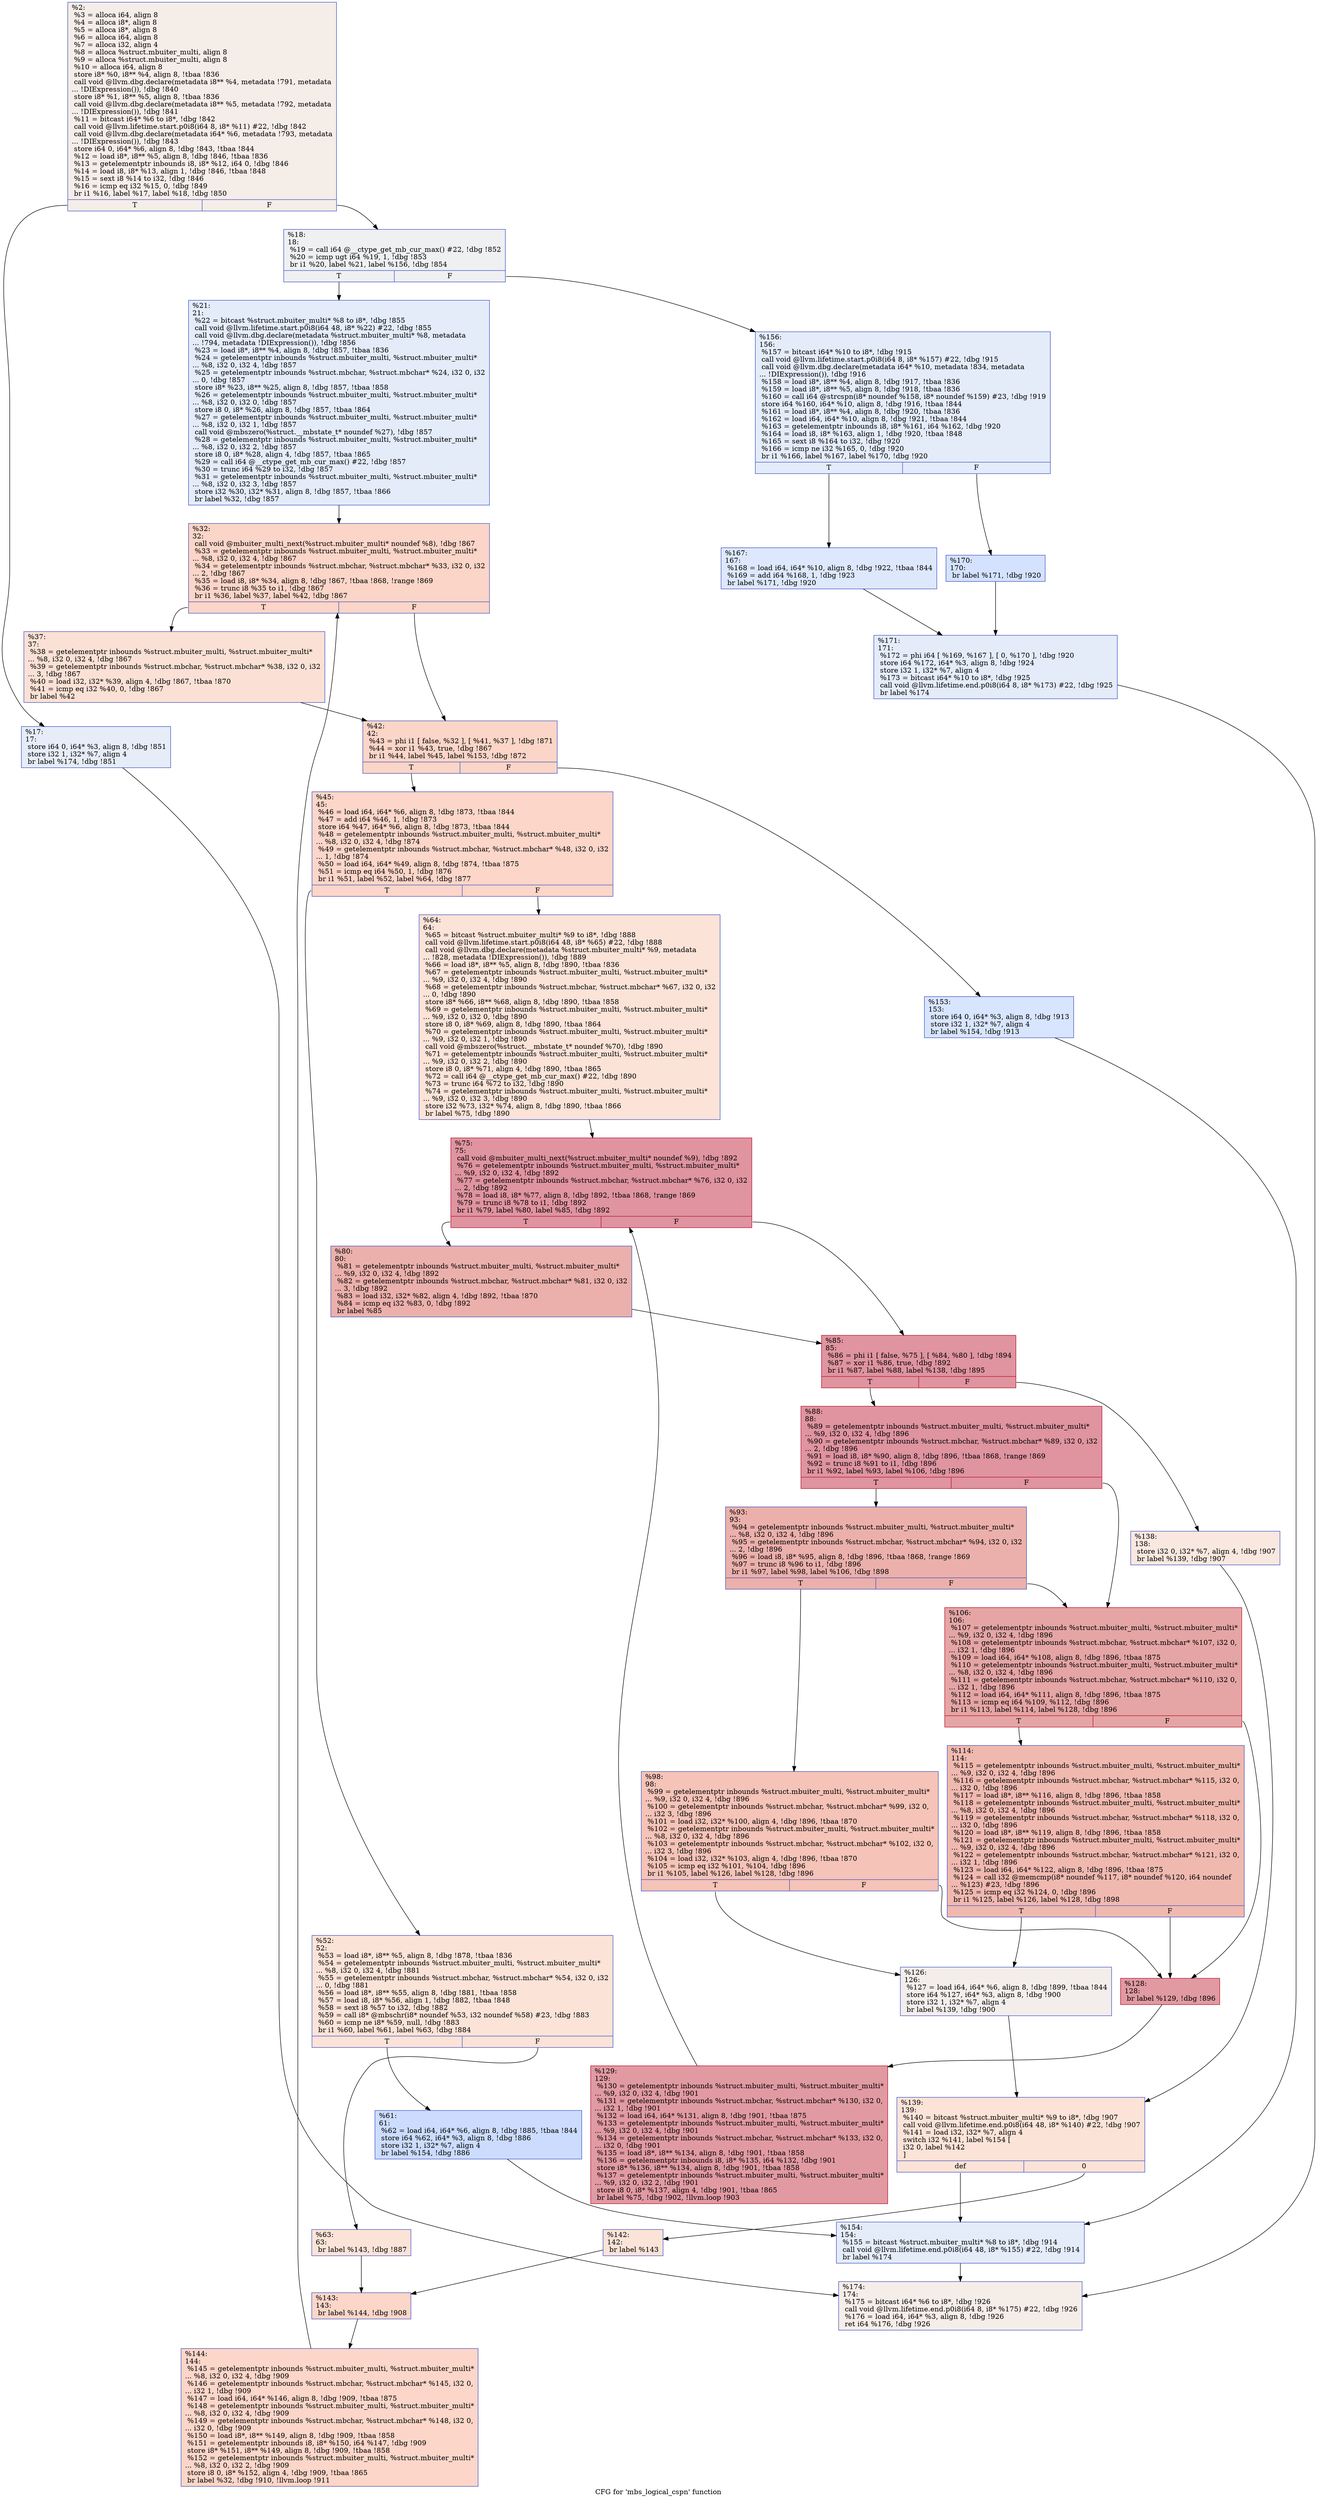 digraph "CFG for 'mbs_logical_cspn' function" {
	label="CFG for 'mbs_logical_cspn' function";

	Node0x2538650 [shape=record,color="#3d50c3ff", style=filled, fillcolor="#e8d6cc70",label="{%2:\l  %3 = alloca i64, align 8\l  %4 = alloca i8*, align 8\l  %5 = alloca i8*, align 8\l  %6 = alloca i64, align 8\l  %7 = alloca i32, align 4\l  %8 = alloca %struct.mbuiter_multi, align 8\l  %9 = alloca %struct.mbuiter_multi, align 8\l  %10 = alloca i64, align 8\l  store i8* %0, i8** %4, align 8, !tbaa !836\l  call void @llvm.dbg.declare(metadata i8** %4, metadata !791, metadata\l... !DIExpression()), !dbg !840\l  store i8* %1, i8** %5, align 8, !tbaa !836\l  call void @llvm.dbg.declare(metadata i8** %5, metadata !792, metadata\l... !DIExpression()), !dbg !841\l  %11 = bitcast i64* %6 to i8*, !dbg !842\l  call void @llvm.lifetime.start.p0i8(i64 8, i8* %11) #22, !dbg !842\l  call void @llvm.dbg.declare(metadata i64* %6, metadata !793, metadata\l... !DIExpression()), !dbg !843\l  store i64 0, i64* %6, align 8, !dbg !843, !tbaa !844\l  %12 = load i8*, i8** %5, align 8, !dbg !846, !tbaa !836\l  %13 = getelementptr inbounds i8, i8* %12, i64 0, !dbg !846\l  %14 = load i8, i8* %13, align 1, !dbg !846, !tbaa !848\l  %15 = sext i8 %14 to i32, !dbg !846\l  %16 = icmp eq i32 %15, 0, !dbg !849\l  br i1 %16, label %17, label %18, !dbg !850\l|{<s0>T|<s1>F}}"];
	Node0x2538650:s0 -> Node0x25387c0;
	Node0x2538650:s1 -> Node0x2538810;
	Node0x25387c0 [shape=record,color="#3d50c3ff", style=filled, fillcolor="#c7d7f070",label="{%17:\l17:                                               \l  store i64 0, i64* %3, align 8, !dbg !851\l  store i32 1, i32* %7, align 4\l  br label %174, !dbg !851\l}"];
	Node0x25387c0 -> Node0x2539210;
	Node0x2538810 [shape=record,color="#3d50c3ff", style=filled, fillcolor="#d9dce170",label="{%18:\l18:                                               \l  %19 = call i64 @__ctype_get_mb_cur_max() #22, !dbg !852\l  %20 = icmp ugt i64 %19, 1, !dbg !853\l  br i1 %20, label %21, label %156, !dbg !854\l|{<s0>T|<s1>F}}"];
	Node0x2538810:s0 -> Node0x2538860;
	Node0x2538810:s1 -> Node0x25390d0;
	Node0x2538860 [shape=record,color="#3d50c3ff", style=filled, fillcolor="#c1d4f470",label="{%21:\l21:                                               \l  %22 = bitcast %struct.mbuiter_multi* %8 to i8*, !dbg !855\l  call void @llvm.lifetime.start.p0i8(i64 48, i8* %22) #22, !dbg !855\l  call void @llvm.dbg.declare(metadata %struct.mbuiter_multi* %8, metadata\l... !794, metadata !DIExpression()), !dbg !856\l  %23 = load i8*, i8** %4, align 8, !dbg !857, !tbaa !836\l  %24 = getelementptr inbounds %struct.mbuiter_multi, %struct.mbuiter_multi*\l... %8, i32 0, i32 4, !dbg !857\l  %25 = getelementptr inbounds %struct.mbchar, %struct.mbchar* %24, i32 0, i32\l... 0, !dbg !857\l  store i8* %23, i8** %25, align 8, !dbg !857, !tbaa !858\l  %26 = getelementptr inbounds %struct.mbuiter_multi, %struct.mbuiter_multi*\l... %8, i32 0, i32 0, !dbg !857\l  store i8 0, i8* %26, align 8, !dbg !857, !tbaa !864\l  %27 = getelementptr inbounds %struct.mbuiter_multi, %struct.mbuiter_multi*\l... %8, i32 0, i32 1, !dbg !857\l  call void @mbszero(%struct.__mbstate_t* noundef %27), !dbg !857\l  %28 = getelementptr inbounds %struct.mbuiter_multi, %struct.mbuiter_multi*\l... %8, i32 0, i32 2, !dbg !857\l  store i8 0, i8* %28, align 4, !dbg !857, !tbaa !865\l  %29 = call i64 @__ctype_get_mb_cur_max() #22, !dbg !857\l  %30 = trunc i64 %29 to i32, !dbg !857\l  %31 = getelementptr inbounds %struct.mbuiter_multi, %struct.mbuiter_multi*\l... %8, i32 0, i32 3, !dbg !857\l  store i32 %30, i32* %31, align 8, !dbg !857, !tbaa !866\l  br label %32, !dbg !857\l}"];
	Node0x2538860 -> Node0x25388b0;
	Node0x25388b0 [shape=record,color="#3d50c3ff", style=filled, fillcolor="#f5a08170",label="{%32:\l32:                                               \l  call void @mbuiter_multi_next(%struct.mbuiter_multi* noundef %8), !dbg !867\l  %33 = getelementptr inbounds %struct.mbuiter_multi, %struct.mbuiter_multi*\l... %8, i32 0, i32 4, !dbg !867\l  %34 = getelementptr inbounds %struct.mbchar, %struct.mbchar* %33, i32 0, i32\l... 2, !dbg !867\l  %35 = load i8, i8* %34, align 8, !dbg !867, !tbaa !868, !range !869\l  %36 = trunc i8 %35 to i1, !dbg !867\l  br i1 %36, label %37, label %42, !dbg !867\l|{<s0>T|<s1>F}}"];
	Node0x25388b0:s0 -> Node0x2538900;
	Node0x25388b0:s1 -> Node0x2538950;
	Node0x2538900 [shape=record,color="#3d50c3ff", style=filled, fillcolor="#f7bca170",label="{%37:\l37:                                               \l  %38 = getelementptr inbounds %struct.mbuiter_multi, %struct.mbuiter_multi*\l... %8, i32 0, i32 4, !dbg !867\l  %39 = getelementptr inbounds %struct.mbchar, %struct.mbchar* %38, i32 0, i32\l... 3, !dbg !867\l  %40 = load i32, i32* %39, align 4, !dbg !867, !tbaa !870\l  %41 = icmp eq i32 %40, 0, !dbg !867\l  br label %42\l}"];
	Node0x2538900 -> Node0x2538950;
	Node0x2538950 [shape=record,color="#3d50c3ff", style=filled, fillcolor="#f5a08170",label="{%42:\l42:                                               \l  %43 = phi i1 [ false, %32 ], [ %41, %37 ], !dbg !871\l  %44 = xor i1 %43, true, !dbg !867\l  br i1 %44, label %45, label %153, !dbg !872\l|{<s0>T|<s1>F}}"];
	Node0x2538950:s0 -> Node0x25389a0;
	Node0x2538950:s1 -> Node0x2539030;
	Node0x25389a0 [shape=record,color="#3d50c3ff", style=filled, fillcolor="#f6a38570",label="{%45:\l45:                                               \l  %46 = load i64, i64* %6, align 8, !dbg !873, !tbaa !844\l  %47 = add i64 %46, 1, !dbg !873\l  store i64 %47, i64* %6, align 8, !dbg !873, !tbaa !844\l  %48 = getelementptr inbounds %struct.mbuiter_multi, %struct.mbuiter_multi*\l... %8, i32 0, i32 4, !dbg !874\l  %49 = getelementptr inbounds %struct.mbchar, %struct.mbchar* %48, i32 0, i32\l... 1, !dbg !874\l  %50 = load i64, i64* %49, align 8, !dbg !874, !tbaa !875\l  %51 = icmp eq i64 %50, 1, !dbg !876\l  br i1 %51, label %52, label %64, !dbg !877\l|{<s0>T|<s1>F}}"];
	Node0x25389a0:s0 -> Node0x25389f0;
	Node0x25389a0:s1 -> Node0x2538ae0;
	Node0x25389f0 [shape=record,color="#3d50c3ff", style=filled, fillcolor="#f6bfa670",label="{%52:\l52:                                               \l  %53 = load i8*, i8** %5, align 8, !dbg !878, !tbaa !836\l  %54 = getelementptr inbounds %struct.mbuiter_multi, %struct.mbuiter_multi*\l... %8, i32 0, i32 4, !dbg !881\l  %55 = getelementptr inbounds %struct.mbchar, %struct.mbchar* %54, i32 0, i32\l... 0, !dbg !881\l  %56 = load i8*, i8** %55, align 8, !dbg !881, !tbaa !858\l  %57 = load i8, i8* %56, align 1, !dbg !882, !tbaa !848\l  %58 = sext i8 %57 to i32, !dbg !882\l  %59 = call i8* @mbschr(i8* noundef %53, i32 noundef %58) #23, !dbg !883\l  %60 = icmp ne i8* %59, null, !dbg !883\l  br i1 %60, label %61, label %63, !dbg !884\l|{<s0>T|<s1>F}}"];
	Node0x25389f0:s0 -> Node0x2538a40;
	Node0x25389f0:s1 -> Node0x2538a90;
	Node0x2538a40 [shape=record,color="#3d50c3ff", style=filled, fillcolor="#8caffe70",label="{%61:\l61:                                               \l  %62 = load i64, i64* %6, align 8, !dbg !885, !tbaa !844\l  store i64 %62, i64* %3, align 8, !dbg !886\l  store i32 1, i32* %7, align 4\l  br label %154, !dbg !886\l}"];
	Node0x2538a40 -> Node0x2539080;
	Node0x2538a90 [shape=record,color="#3d50c3ff", style=filled, fillcolor="#f6bfa670",label="{%63:\l63:                                               \l  br label %143, !dbg !887\l}"];
	Node0x2538a90 -> Node0x2538f90;
	Node0x2538ae0 [shape=record,color="#3d50c3ff", style=filled, fillcolor="#f6bfa670",label="{%64:\l64:                                               \l  %65 = bitcast %struct.mbuiter_multi* %9 to i8*, !dbg !888\l  call void @llvm.lifetime.start.p0i8(i64 48, i8* %65) #22, !dbg !888\l  call void @llvm.dbg.declare(metadata %struct.mbuiter_multi* %9, metadata\l... !828, metadata !DIExpression()), !dbg !889\l  %66 = load i8*, i8** %5, align 8, !dbg !890, !tbaa !836\l  %67 = getelementptr inbounds %struct.mbuiter_multi, %struct.mbuiter_multi*\l... %9, i32 0, i32 4, !dbg !890\l  %68 = getelementptr inbounds %struct.mbchar, %struct.mbchar* %67, i32 0, i32\l... 0, !dbg !890\l  store i8* %66, i8** %68, align 8, !dbg !890, !tbaa !858\l  %69 = getelementptr inbounds %struct.mbuiter_multi, %struct.mbuiter_multi*\l... %9, i32 0, i32 0, !dbg !890\l  store i8 0, i8* %69, align 8, !dbg !890, !tbaa !864\l  %70 = getelementptr inbounds %struct.mbuiter_multi, %struct.mbuiter_multi*\l... %9, i32 0, i32 1, !dbg !890\l  call void @mbszero(%struct.__mbstate_t* noundef %70), !dbg !890\l  %71 = getelementptr inbounds %struct.mbuiter_multi, %struct.mbuiter_multi*\l... %9, i32 0, i32 2, !dbg !890\l  store i8 0, i8* %71, align 4, !dbg !890, !tbaa !865\l  %72 = call i64 @__ctype_get_mb_cur_max() #22, !dbg !890\l  %73 = trunc i64 %72 to i32, !dbg !890\l  %74 = getelementptr inbounds %struct.mbuiter_multi, %struct.mbuiter_multi*\l... %9, i32 0, i32 3, !dbg !890\l  store i32 %73, i32* %74, align 8, !dbg !890, !tbaa !866\l  br label %75, !dbg !890\l}"];
	Node0x2538ae0 -> Node0x2538b30;
	Node0x2538b30 [shape=record,color="#b70d28ff", style=filled, fillcolor="#b70d2870",label="{%75:\l75:                                               \l  call void @mbuiter_multi_next(%struct.mbuiter_multi* noundef %9), !dbg !892\l  %76 = getelementptr inbounds %struct.mbuiter_multi, %struct.mbuiter_multi*\l... %9, i32 0, i32 4, !dbg !892\l  %77 = getelementptr inbounds %struct.mbchar, %struct.mbchar* %76, i32 0, i32\l... 2, !dbg !892\l  %78 = load i8, i8* %77, align 8, !dbg !892, !tbaa !868, !range !869\l  %79 = trunc i8 %78 to i1, !dbg !892\l  br i1 %79, label %80, label %85, !dbg !892\l|{<s0>T|<s1>F}}"];
	Node0x2538b30:s0 -> Node0x2538b80;
	Node0x2538b30:s1 -> Node0x2538bd0;
	Node0x2538b80 [shape=record,color="#3d50c3ff", style=filled, fillcolor="#d24b4070",label="{%80:\l80:                                               \l  %81 = getelementptr inbounds %struct.mbuiter_multi, %struct.mbuiter_multi*\l... %9, i32 0, i32 4, !dbg !892\l  %82 = getelementptr inbounds %struct.mbchar, %struct.mbchar* %81, i32 0, i32\l... 3, !dbg !892\l  %83 = load i32, i32* %82, align 4, !dbg !892, !tbaa !870\l  %84 = icmp eq i32 %83, 0, !dbg !892\l  br label %85\l}"];
	Node0x2538b80 -> Node0x2538bd0;
	Node0x2538bd0 [shape=record,color="#b70d28ff", style=filled, fillcolor="#b70d2870",label="{%85:\l85:                                               \l  %86 = phi i1 [ false, %75 ], [ %84, %80 ], !dbg !894\l  %87 = xor i1 %86, true, !dbg !892\l  br i1 %87, label %88, label %138, !dbg !895\l|{<s0>T|<s1>F}}"];
	Node0x2538bd0:s0 -> Node0x2538c20;
	Node0x2538bd0:s1 -> Node0x2538ea0;
	Node0x2538c20 [shape=record,color="#b70d28ff", style=filled, fillcolor="#b70d2870",label="{%88:\l88:                                               \l  %89 = getelementptr inbounds %struct.mbuiter_multi, %struct.mbuiter_multi*\l... %9, i32 0, i32 4, !dbg !896\l  %90 = getelementptr inbounds %struct.mbchar, %struct.mbchar* %89, i32 0, i32\l... 2, !dbg !896\l  %91 = load i8, i8* %90, align 8, !dbg !896, !tbaa !868, !range !869\l  %92 = trunc i8 %91 to i1, !dbg !896\l  br i1 %92, label %93, label %106, !dbg !896\l|{<s0>T|<s1>F}}"];
	Node0x2538c20:s0 -> Node0x2538c70;
	Node0x2538c20:s1 -> Node0x2538d10;
	Node0x2538c70 [shape=record,color="#3d50c3ff", style=filled, fillcolor="#d24b4070",label="{%93:\l93:                                               \l  %94 = getelementptr inbounds %struct.mbuiter_multi, %struct.mbuiter_multi*\l... %8, i32 0, i32 4, !dbg !896\l  %95 = getelementptr inbounds %struct.mbchar, %struct.mbchar* %94, i32 0, i32\l... 2, !dbg !896\l  %96 = load i8, i8* %95, align 8, !dbg !896, !tbaa !868, !range !869\l  %97 = trunc i8 %96 to i1, !dbg !896\l  br i1 %97, label %98, label %106, !dbg !898\l|{<s0>T|<s1>F}}"];
	Node0x2538c70:s0 -> Node0x2538cc0;
	Node0x2538c70:s1 -> Node0x2538d10;
	Node0x2538cc0 [shape=record,color="#3d50c3ff", style=filled, fillcolor="#e8765c70",label="{%98:\l98:                                               \l  %99 = getelementptr inbounds %struct.mbuiter_multi, %struct.mbuiter_multi*\l... %9, i32 0, i32 4, !dbg !896\l  %100 = getelementptr inbounds %struct.mbchar, %struct.mbchar* %99, i32 0,\l... i32 3, !dbg !896\l  %101 = load i32, i32* %100, align 4, !dbg !896, !tbaa !870\l  %102 = getelementptr inbounds %struct.mbuiter_multi, %struct.mbuiter_multi*\l... %8, i32 0, i32 4, !dbg !896\l  %103 = getelementptr inbounds %struct.mbchar, %struct.mbchar* %102, i32 0,\l... i32 3, !dbg !896\l  %104 = load i32, i32* %103, align 4, !dbg !896, !tbaa !870\l  %105 = icmp eq i32 %101, %104, !dbg !896\l  br i1 %105, label %126, label %128, !dbg !896\l|{<s0>T|<s1>F}}"];
	Node0x2538cc0:s0 -> Node0x2538db0;
	Node0x2538cc0:s1 -> Node0x2538e00;
	Node0x2538d10 [shape=record,color="#b70d28ff", style=filled, fillcolor="#c5333470",label="{%106:\l106:                                              \l  %107 = getelementptr inbounds %struct.mbuiter_multi, %struct.mbuiter_multi*\l... %9, i32 0, i32 4, !dbg !896\l  %108 = getelementptr inbounds %struct.mbchar, %struct.mbchar* %107, i32 0,\l... i32 1, !dbg !896\l  %109 = load i64, i64* %108, align 8, !dbg !896, !tbaa !875\l  %110 = getelementptr inbounds %struct.mbuiter_multi, %struct.mbuiter_multi*\l... %8, i32 0, i32 4, !dbg !896\l  %111 = getelementptr inbounds %struct.mbchar, %struct.mbchar* %110, i32 0,\l... i32 1, !dbg !896\l  %112 = load i64, i64* %111, align 8, !dbg !896, !tbaa !875\l  %113 = icmp eq i64 %109, %112, !dbg !896\l  br i1 %113, label %114, label %128, !dbg !896\l|{<s0>T|<s1>F}}"];
	Node0x2538d10:s0 -> Node0x2538d60;
	Node0x2538d10:s1 -> Node0x2538e00;
	Node0x2538d60 [shape=record,color="#3d50c3ff", style=filled, fillcolor="#de614d70",label="{%114:\l114:                                              \l  %115 = getelementptr inbounds %struct.mbuiter_multi, %struct.mbuiter_multi*\l... %9, i32 0, i32 4, !dbg !896\l  %116 = getelementptr inbounds %struct.mbchar, %struct.mbchar* %115, i32 0,\l... i32 0, !dbg !896\l  %117 = load i8*, i8** %116, align 8, !dbg !896, !tbaa !858\l  %118 = getelementptr inbounds %struct.mbuiter_multi, %struct.mbuiter_multi*\l... %8, i32 0, i32 4, !dbg !896\l  %119 = getelementptr inbounds %struct.mbchar, %struct.mbchar* %118, i32 0,\l... i32 0, !dbg !896\l  %120 = load i8*, i8** %119, align 8, !dbg !896, !tbaa !858\l  %121 = getelementptr inbounds %struct.mbuiter_multi, %struct.mbuiter_multi*\l... %9, i32 0, i32 4, !dbg !896\l  %122 = getelementptr inbounds %struct.mbchar, %struct.mbchar* %121, i32 0,\l... i32 1, !dbg !896\l  %123 = load i64, i64* %122, align 8, !dbg !896, !tbaa !875\l  %124 = call i32 @memcmp(i8* noundef %117, i8* noundef %120, i64 noundef\l... %123) #23, !dbg !896\l  %125 = icmp eq i32 %124, 0, !dbg !896\l  br i1 %125, label %126, label %128, !dbg !898\l|{<s0>T|<s1>F}}"];
	Node0x2538d60:s0 -> Node0x2538db0;
	Node0x2538d60:s1 -> Node0x2538e00;
	Node0x2538db0 [shape=record,color="#3d50c3ff", style=filled, fillcolor="#e5d8d170",label="{%126:\l126:                                              \l  %127 = load i64, i64* %6, align 8, !dbg !899, !tbaa !844\l  store i64 %127, i64* %3, align 8, !dbg !900\l  store i32 1, i32* %7, align 4\l  br label %139, !dbg !900\l}"];
	Node0x2538db0 -> Node0x2538ef0;
	Node0x2538e00 [shape=record,color="#b70d28ff", style=filled, fillcolor="#bb1b2c70",label="{%128:\l128:                                              \l  br label %129, !dbg !896\l}"];
	Node0x2538e00 -> Node0x2538e50;
	Node0x2538e50 [shape=record,color="#b70d28ff", style=filled, fillcolor="#bb1b2c70",label="{%129:\l129:                                              \l  %130 = getelementptr inbounds %struct.mbuiter_multi, %struct.mbuiter_multi*\l... %9, i32 0, i32 4, !dbg !901\l  %131 = getelementptr inbounds %struct.mbchar, %struct.mbchar* %130, i32 0,\l... i32 1, !dbg !901\l  %132 = load i64, i64* %131, align 8, !dbg !901, !tbaa !875\l  %133 = getelementptr inbounds %struct.mbuiter_multi, %struct.mbuiter_multi*\l... %9, i32 0, i32 4, !dbg !901\l  %134 = getelementptr inbounds %struct.mbchar, %struct.mbchar* %133, i32 0,\l... i32 0, !dbg !901\l  %135 = load i8*, i8** %134, align 8, !dbg !901, !tbaa !858\l  %136 = getelementptr inbounds i8, i8* %135, i64 %132, !dbg !901\l  store i8* %136, i8** %134, align 8, !dbg !901, !tbaa !858\l  %137 = getelementptr inbounds %struct.mbuiter_multi, %struct.mbuiter_multi*\l... %9, i32 0, i32 2, !dbg !901\l  store i8 0, i8* %137, align 4, !dbg !901, !tbaa !865\l  br label %75, !dbg !902, !llvm.loop !903\l}"];
	Node0x2538e50 -> Node0x2538b30;
	Node0x2538ea0 [shape=record,color="#3d50c3ff", style=filled, fillcolor="#f1ccb870",label="{%138:\l138:                                              \l  store i32 0, i32* %7, align 4, !dbg !907\l  br label %139, !dbg !907\l}"];
	Node0x2538ea0 -> Node0x2538ef0;
	Node0x2538ef0 [shape=record,color="#3d50c3ff", style=filled, fillcolor="#f6bfa670",label="{%139:\l139:                                              \l  %140 = bitcast %struct.mbuiter_multi* %9 to i8*, !dbg !907\l  call void @llvm.lifetime.end.p0i8(i64 48, i8* %140) #22, !dbg !907\l  %141 = load i32, i32* %7, align 4\l  switch i32 %141, label %154 [\l    i32 0, label %142\l  ]\l|{<s0>def|<s1>0}}"];
	Node0x2538ef0:s0 -> Node0x2539080;
	Node0x2538ef0:s1 -> Node0x2538f40;
	Node0x2538f40 [shape=record,color="#3d50c3ff", style=filled, fillcolor="#f6bfa670",label="{%142:\l142:                                              \l  br label %143\l}"];
	Node0x2538f40 -> Node0x2538f90;
	Node0x2538f90 [shape=record,color="#3d50c3ff", style=filled, fillcolor="#f6a38570",label="{%143:\l143:                                              \l  br label %144, !dbg !908\l}"];
	Node0x2538f90 -> Node0x2538fe0;
	Node0x2538fe0 [shape=record,color="#3d50c3ff", style=filled, fillcolor="#f6a38570",label="{%144:\l144:                                              \l  %145 = getelementptr inbounds %struct.mbuiter_multi, %struct.mbuiter_multi*\l... %8, i32 0, i32 4, !dbg !909\l  %146 = getelementptr inbounds %struct.mbchar, %struct.mbchar* %145, i32 0,\l... i32 1, !dbg !909\l  %147 = load i64, i64* %146, align 8, !dbg !909, !tbaa !875\l  %148 = getelementptr inbounds %struct.mbuiter_multi, %struct.mbuiter_multi*\l... %8, i32 0, i32 4, !dbg !909\l  %149 = getelementptr inbounds %struct.mbchar, %struct.mbchar* %148, i32 0,\l... i32 0, !dbg !909\l  %150 = load i8*, i8** %149, align 8, !dbg !909, !tbaa !858\l  %151 = getelementptr inbounds i8, i8* %150, i64 %147, !dbg !909\l  store i8* %151, i8** %149, align 8, !dbg !909, !tbaa !858\l  %152 = getelementptr inbounds %struct.mbuiter_multi, %struct.mbuiter_multi*\l... %8, i32 0, i32 2, !dbg !909\l  store i8 0, i8* %152, align 4, !dbg !909, !tbaa !865\l  br label %32, !dbg !910, !llvm.loop !911\l}"];
	Node0x2538fe0 -> Node0x25388b0;
	Node0x2539030 [shape=record,color="#3d50c3ff", style=filled, fillcolor="#a7c5fe70",label="{%153:\l153:                                              \l  store i64 0, i64* %3, align 8, !dbg !913\l  store i32 1, i32* %7, align 4\l  br label %154, !dbg !913\l}"];
	Node0x2539030 -> Node0x2539080;
	Node0x2539080 [shape=record,color="#3d50c3ff", style=filled, fillcolor="#c1d4f470",label="{%154:\l154:                                              \l  %155 = bitcast %struct.mbuiter_multi* %8 to i8*, !dbg !914\l  call void @llvm.lifetime.end.p0i8(i64 48, i8* %155) #22, !dbg !914\l  br label %174\l}"];
	Node0x2539080 -> Node0x2539210;
	Node0x25390d0 [shape=record,color="#3d50c3ff", style=filled, fillcolor="#c1d4f470",label="{%156:\l156:                                              \l  %157 = bitcast i64* %10 to i8*, !dbg !915\l  call void @llvm.lifetime.start.p0i8(i64 8, i8* %157) #22, !dbg !915\l  call void @llvm.dbg.declare(metadata i64* %10, metadata !834, metadata\l... !DIExpression()), !dbg !916\l  %158 = load i8*, i8** %4, align 8, !dbg !917, !tbaa !836\l  %159 = load i8*, i8** %5, align 8, !dbg !918, !tbaa !836\l  %160 = call i64 @strcspn(i8* noundef %158, i8* noundef %159) #23, !dbg !919\l  store i64 %160, i64* %10, align 8, !dbg !916, !tbaa !844\l  %161 = load i8*, i8** %4, align 8, !dbg !920, !tbaa !836\l  %162 = load i64, i64* %10, align 8, !dbg !921, !tbaa !844\l  %163 = getelementptr inbounds i8, i8* %161, i64 %162, !dbg !920\l  %164 = load i8, i8* %163, align 1, !dbg !920, !tbaa !848\l  %165 = sext i8 %164 to i32, !dbg !920\l  %166 = icmp ne i32 %165, 0, !dbg !920\l  br i1 %166, label %167, label %170, !dbg !920\l|{<s0>T|<s1>F}}"];
	Node0x25390d0:s0 -> Node0x2539120;
	Node0x25390d0:s1 -> Node0x2539170;
	Node0x2539120 [shape=record,color="#3d50c3ff", style=filled, fillcolor="#b2ccfb70",label="{%167:\l167:                                              \l  %168 = load i64, i64* %10, align 8, !dbg !922, !tbaa !844\l  %169 = add i64 %168, 1, !dbg !923\l  br label %171, !dbg !920\l}"];
	Node0x2539120 -> Node0x25391c0;
	Node0x2539170 [shape=record,color="#3d50c3ff", style=filled, fillcolor="#9ebeff70",label="{%170:\l170:                                              \l  br label %171, !dbg !920\l}"];
	Node0x2539170 -> Node0x25391c0;
	Node0x25391c0 [shape=record,color="#3d50c3ff", style=filled, fillcolor="#c1d4f470",label="{%171:\l171:                                              \l  %172 = phi i64 [ %169, %167 ], [ 0, %170 ], !dbg !920\l  store i64 %172, i64* %3, align 8, !dbg !924\l  store i32 1, i32* %7, align 4\l  %173 = bitcast i64* %10 to i8*, !dbg !925\l  call void @llvm.lifetime.end.p0i8(i64 8, i8* %173) #22, !dbg !925\l  br label %174\l}"];
	Node0x25391c0 -> Node0x2539210;
	Node0x2539210 [shape=record,color="#3d50c3ff", style=filled, fillcolor="#e8d6cc70",label="{%174:\l174:                                              \l  %175 = bitcast i64* %6 to i8*, !dbg !926\l  call void @llvm.lifetime.end.p0i8(i64 8, i8* %175) #22, !dbg !926\l  %176 = load i64, i64* %3, align 8, !dbg !926\l  ret i64 %176, !dbg !926\l}"];
}
